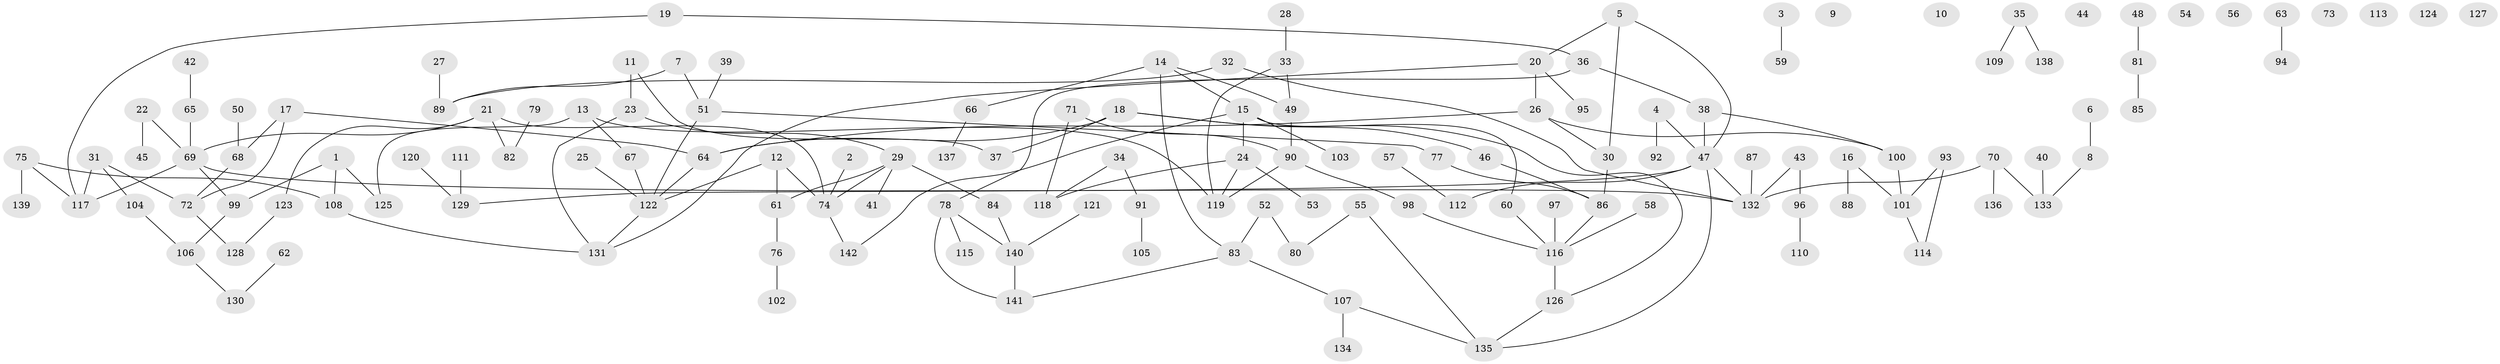 // Generated by graph-tools (version 1.1) at 2025/49/03/09/25 03:49:10]
// undirected, 142 vertices, 160 edges
graph export_dot {
graph [start="1"]
  node [color=gray90,style=filled];
  1;
  2;
  3;
  4;
  5;
  6;
  7;
  8;
  9;
  10;
  11;
  12;
  13;
  14;
  15;
  16;
  17;
  18;
  19;
  20;
  21;
  22;
  23;
  24;
  25;
  26;
  27;
  28;
  29;
  30;
  31;
  32;
  33;
  34;
  35;
  36;
  37;
  38;
  39;
  40;
  41;
  42;
  43;
  44;
  45;
  46;
  47;
  48;
  49;
  50;
  51;
  52;
  53;
  54;
  55;
  56;
  57;
  58;
  59;
  60;
  61;
  62;
  63;
  64;
  65;
  66;
  67;
  68;
  69;
  70;
  71;
  72;
  73;
  74;
  75;
  76;
  77;
  78;
  79;
  80;
  81;
  82;
  83;
  84;
  85;
  86;
  87;
  88;
  89;
  90;
  91;
  92;
  93;
  94;
  95;
  96;
  97;
  98;
  99;
  100;
  101;
  102;
  103;
  104;
  105;
  106;
  107;
  108;
  109;
  110;
  111;
  112;
  113;
  114;
  115;
  116;
  117;
  118;
  119;
  120;
  121;
  122;
  123;
  124;
  125;
  126;
  127;
  128;
  129;
  130;
  131;
  132;
  133;
  134;
  135;
  136;
  137;
  138;
  139;
  140;
  141;
  142;
  1 -- 99;
  1 -- 108;
  1 -- 125;
  2 -- 74;
  3 -- 59;
  4 -- 47;
  4 -- 92;
  5 -- 20;
  5 -- 30;
  5 -- 47;
  6 -- 8;
  7 -- 51;
  7 -- 89;
  8 -- 133;
  11 -- 23;
  11 -- 37;
  12 -- 61;
  12 -- 74;
  12 -- 122;
  13 -- 67;
  13 -- 119;
  13 -- 125;
  14 -- 15;
  14 -- 49;
  14 -- 66;
  14 -- 83;
  15 -- 24;
  15 -- 60;
  15 -- 103;
  15 -- 142;
  16 -- 88;
  16 -- 101;
  17 -- 64;
  17 -- 68;
  17 -- 72;
  18 -- 37;
  18 -- 46;
  18 -- 64;
  18 -- 126;
  19 -- 36;
  19 -- 117;
  20 -- 26;
  20 -- 95;
  20 -- 131;
  21 -- 69;
  21 -- 74;
  21 -- 82;
  21 -- 123;
  22 -- 45;
  22 -- 69;
  23 -- 29;
  23 -- 131;
  24 -- 53;
  24 -- 118;
  24 -- 119;
  25 -- 122;
  26 -- 30;
  26 -- 64;
  26 -- 100;
  27 -- 89;
  28 -- 33;
  29 -- 41;
  29 -- 61;
  29 -- 74;
  29 -- 84;
  30 -- 86;
  31 -- 72;
  31 -- 104;
  31 -- 117;
  32 -- 89;
  32 -- 132;
  33 -- 49;
  33 -- 119;
  34 -- 91;
  34 -- 118;
  35 -- 109;
  35 -- 138;
  36 -- 38;
  36 -- 78;
  38 -- 47;
  38 -- 100;
  39 -- 51;
  40 -- 133;
  42 -- 65;
  43 -- 96;
  43 -- 132;
  46 -- 86;
  47 -- 112;
  47 -- 129;
  47 -- 132;
  47 -- 135;
  48 -- 81;
  49 -- 90;
  50 -- 68;
  51 -- 77;
  51 -- 122;
  52 -- 80;
  52 -- 83;
  55 -- 80;
  55 -- 135;
  57 -- 112;
  58 -- 116;
  60 -- 116;
  61 -- 76;
  62 -- 130;
  63 -- 94;
  64 -- 122;
  65 -- 69;
  66 -- 137;
  67 -- 122;
  68 -- 72;
  69 -- 99;
  69 -- 117;
  69 -- 132;
  70 -- 132;
  70 -- 133;
  70 -- 136;
  71 -- 90;
  71 -- 118;
  72 -- 128;
  74 -- 142;
  75 -- 108;
  75 -- 117;
  75 -- 139;
  76 -- 102;
  77 -- 86;
  78 -- 115;
  78 -- 140;
  78 -- 141;
  79 -- 82;
  81 -- 85;
  83 -- 107;
  83 -- 141;
  84 -- 140;
  86 -- 116;
  87 -- 132;
  90 -- 98;
  90 -- 119;
  91 -- 105;
  93 -- 101;
  93 -- 114;
  96 -- 110;
  97 -- 116;
  98 -- 116;
  99 -- 106;
  100 -- 101;
  101 -- 114;
  104 -- 106;
  106 -- 130;
  107 -- 134;
  107 -- 135;
  108 -- 131;
  111 -- 129;
  116 -- 126;
  120 -- 129;
  121 -- 140;
  122 -- 131;
  123 -- 128;
  126 -- 135;
  140 -- 141;
}
